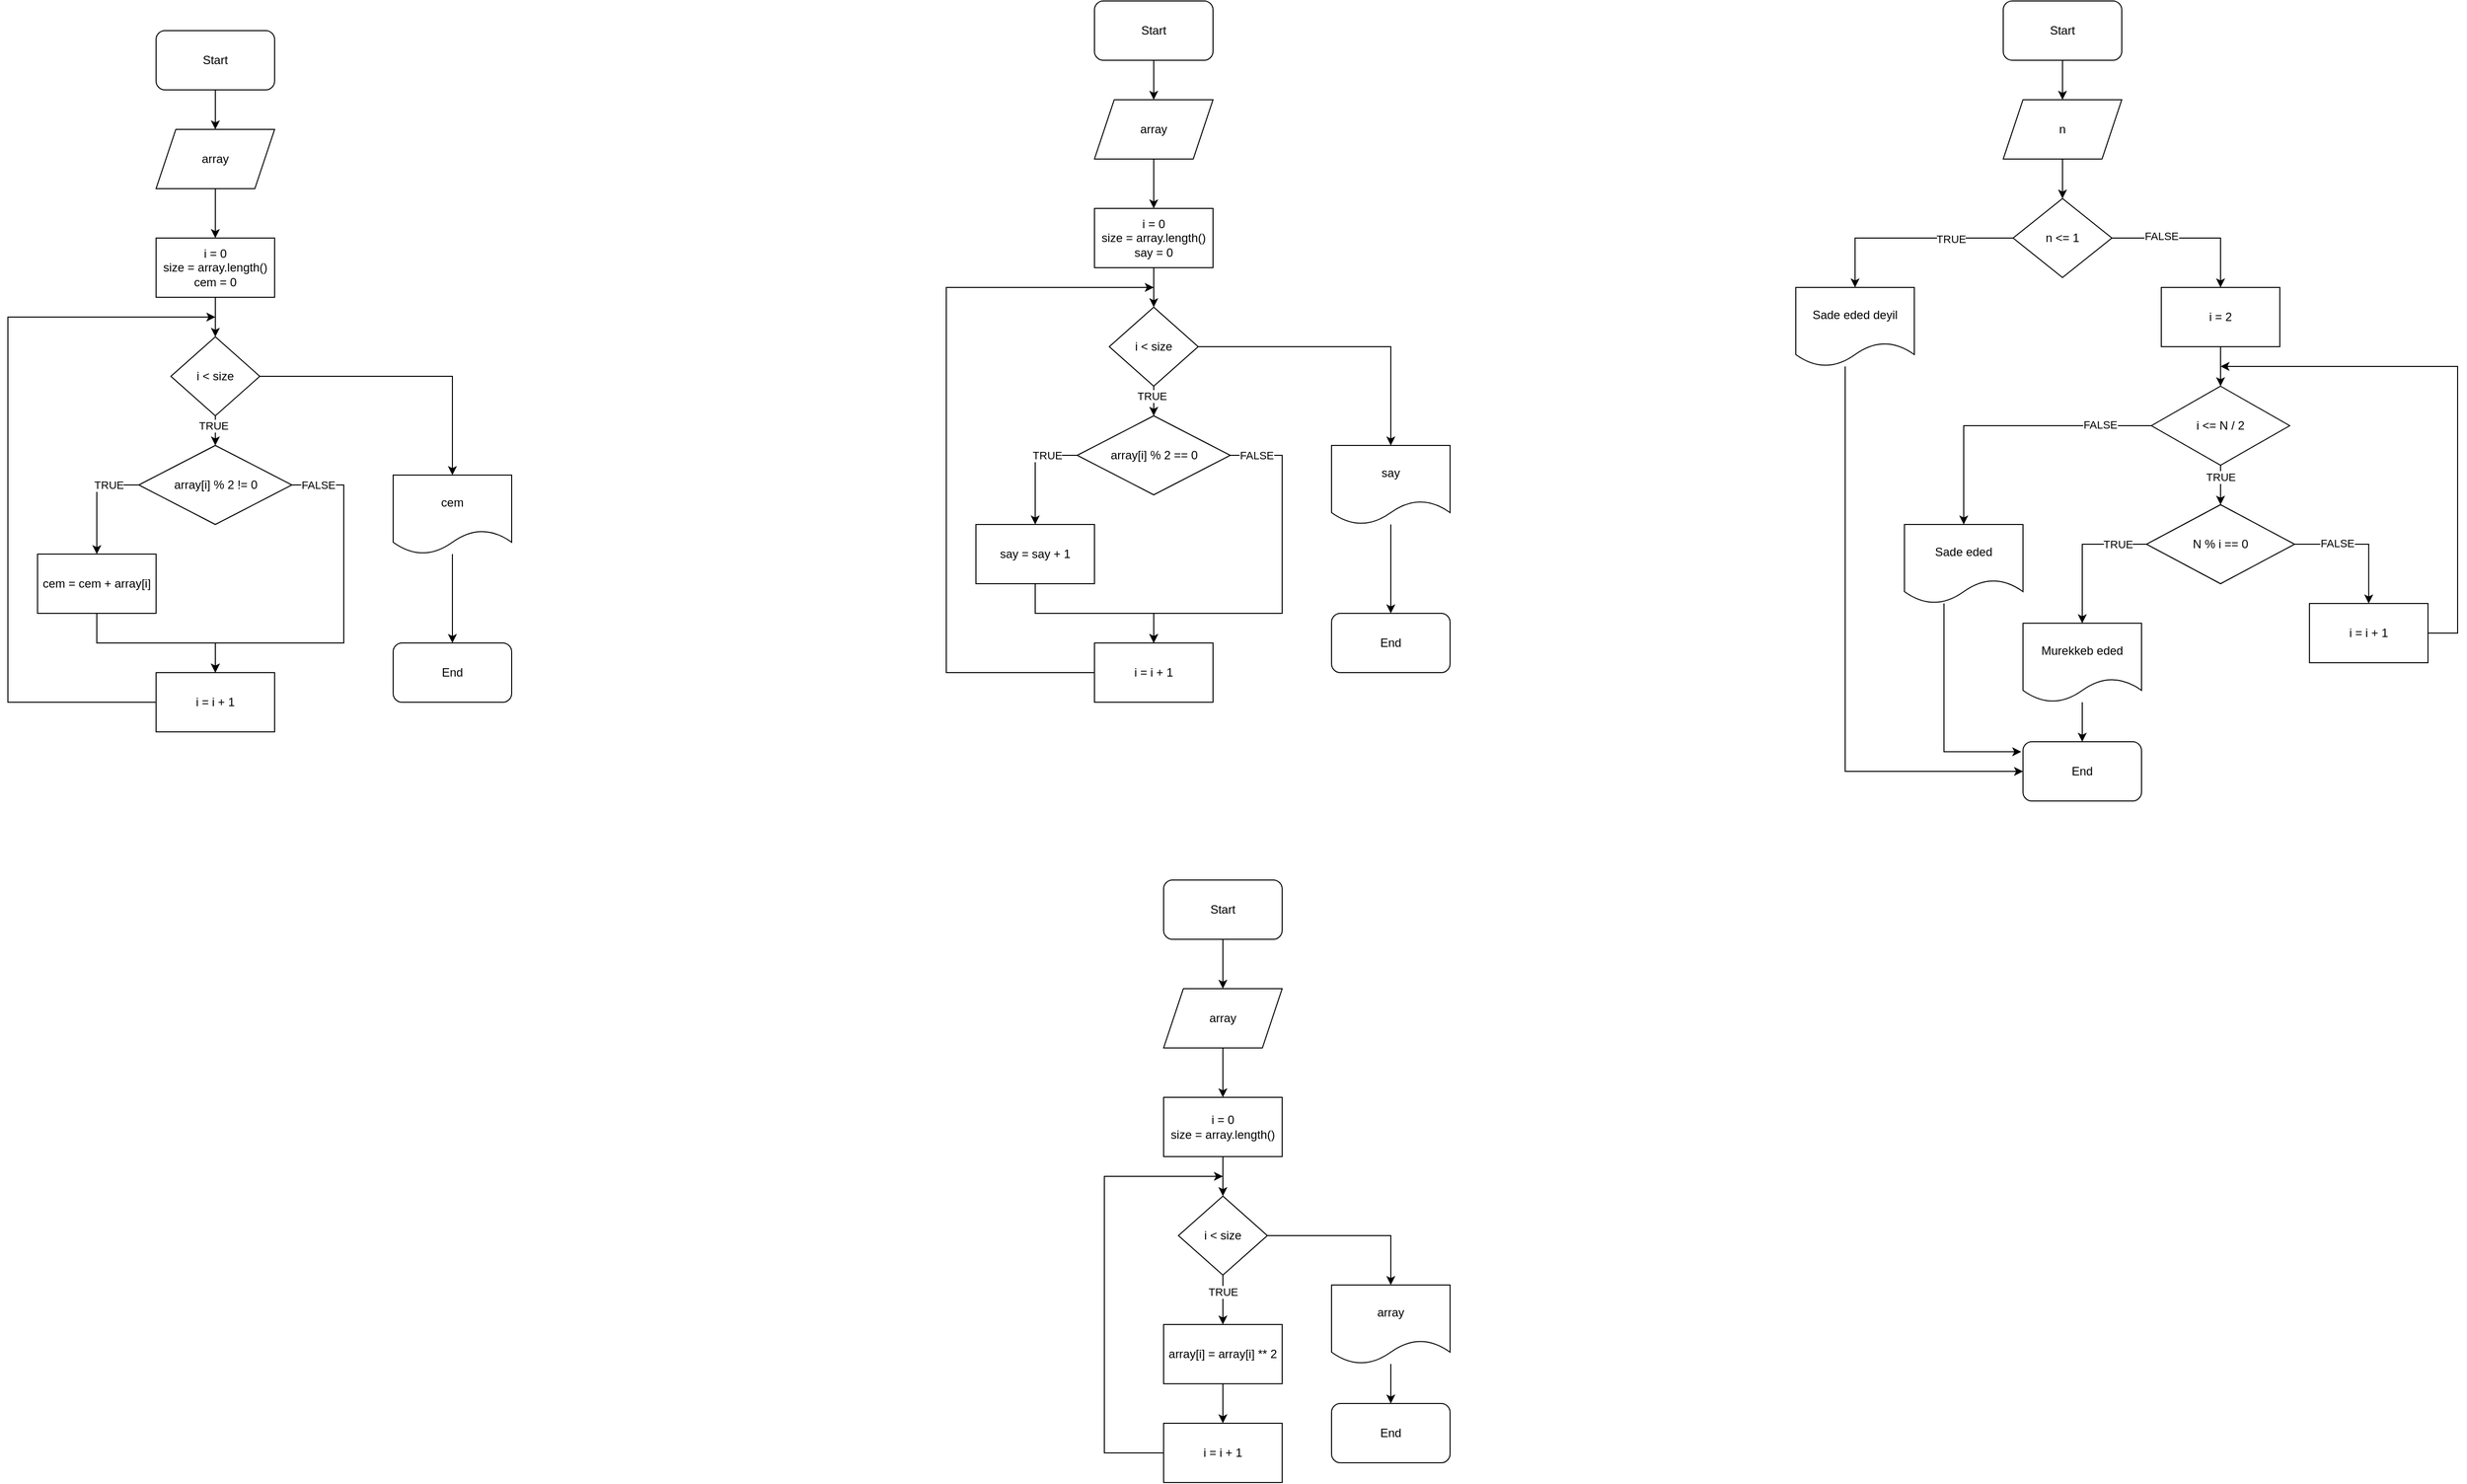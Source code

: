 <mxfile version="28.2.5">
  <diagram name="Page-1" id="41tfmTT2E9utkGwDc8mV">
    <mxGraphModel dx="1678" dy="874" grid="1" gridSize="10" guides="1" tooltips="1" connect="1" arrows="1" fold="1" page="1" pageScale="1" pageWidth="3300" pageHeight="4681" math="0" shadow="0">
      <root>
        <mxCell id="0" />
        <mxCell id="1" parent="0" />
        <mxCell id="Vlk8YkCDMo3DPatIVNs5-3" value="" style="edgeStyle=orthogonalEdgeStyle;rounded=0;orthogonalLoop=1;jettySize=auto;html=1;" edge="1" parent="1" source="Vlk8YkCDMo3DPatIVNs5-1" target="Vlk8YkCDMo3DPatIVNs5-2">
          <mxGeometry relative="1" as="geometry" />
        </mxCell>
        <mxCell id="Vlk8YkCDMo3DPatIVNs5-1" value="Start" style="rounded=1;whiteSpace=wrap;html=1;" vertex="1" parent="1">
          <mxGeometry x="250" y="60" width="120" height="60" as="geometry" />
        </mxCell>
        <mxCell id="Vlk8YkCDMo3DPatIVNs5-5" value="" style="edgeStyle=orthogonalEdgeStyle;rounded=0;orthogonalLoop=1;jettySize=auto;html=1;" edge="1" parent="1" source="Vlk8YkCDMo3DPatIVNs5-2" target="Vlk8YkCDMo3DPatIVNs5-4">
          <mxGeometry relative="1" as="geometry" />
        </mxCell>
        <mxCell id="Vlk8YkCDMo3DPatIVNs5-2" value="array" style="shape=parallelogram;perimeter=parallelogramPerimeter;whiteSpace=wrap;html=1;fixedSize=1;" vertex="1" parent="1">
          <mxGeometry x="250" y="160" width="120" height="60" as="geometry" />
        </mxCell>
        <mxCell id="Vlk8YkCDMo3DPatIVNs5-7" value="" style="edgeStyle=orthogonalEdgeStyle;rounded=0;orthogonalLoop=1;jettySize=auto;html=1;" edge="1" parent="1" source="Vlk8YkCDMo3DPatIVNs5-4" target="Vlk8YkCDMo3DPatIVNs5-6">
          <mxGeometry relative="1" as="geometry" />
        </mxCell>
        <mxCell id="Vlk8YkCDMo3DPatIVNs5-4" value="i = 0&lt;div&gt;size = array.length()&lt;/div&gt;&lt;div&gt;cem = 0&lt;/div&gt;" style="whiteSpace=wrap;html=1;" vertex="1" parent="1">
          <mxGeometry x="250" y="270" width="120" height="60" as="geometry" />
        </mxCell>
        <mxCell id="Vlk8YkCDMo3DPatIVNs5-14" value="" style="edgeStyle=orthogonalEdgeStyle;rounded=0;orthogonalLoop=1;jettySize=auto;html=1;" edge="1" parent="1" source="Vlk8YkCDMo3DPatIVNs5-6" target="Vlk8YkCDMo3DPatIVNs5-13">
          <mxGeometry relative="1" as="geometry" />
        </mxCell>
        <mxCell id="Vlk8YkCDMo3DPatIVNs5-23" value="TRUE" style="edgeLabel;html=1;align=center;verticalAlign=middle;resizable=0;points=[];" vertex="1" connectable="0" parent="Vlk8YkCDMo3DPatIVNs5-14">
          <mxGeometry x="-0.616" y="-2" relative="1" as="geometry">
            <mxPoint as="offset" />
          </mxGeometry>
        </mxCell>
        <mxCell id="Vlk8YkCDMo3DPatIVNs5-25" value="" style="edgeStyle=orthogonalEdgeStyle;rounded=0;orthogonalLoop=1;jettySize=auto;html=1;" edge="1" parent="1" source="Vlk8YkCDMo3DPatIVNs5-6" target="Vlk8YkCDMo3DPatIVNs5-24">
          <mxGeometry relative="1" as="geometry" />
        </mxCell>
        <mxCell id="Vlk8YkCDMo3DPatIVNs5-6" value="i &amp;lt; size" style="rhombus;whiteSpace=wrap;html=1;" vertex="1" parent="1">
          <mxGeometry x="265" y="370" width="90" height="80" as="geometry" />
        </mxCell>
        <mxCell id="Vlk8YkCDMo3DPatIVNs5-15" style="edgeStyle=orthogonalEdgeStyle;rounded=0;orthogonalLoop=1;jettySize=auto;html=1;entryX=0.5;entryY=0;entryDx=0;entryDy=0;" edge="1" parent="1" source="Vlk8YkCDMo3DPatIVNs5-13" target="Vlk8YkCDMo3DPatIVNs5-16">
          <mxGeometry relative="1" as="geometry">
            <mxPoint x="190" y="580" as="targetPoint" />
            <Array as="points">
              <mxPoint x="190" y="520" />
            </Array>
          </mxGeometry>
        </mxCell>
        <mxCell id="Vlk8YkCDMo3DPatIVNs5-19" value="TRUE" style="edgeLabel;html=1;align=center;verticalAlign=middle;resizable=0;points=[];" vertex="1" connectable="0" parent="Vlk8YkCDMo3DPatIVNs5-15">
          <mxGeometry x="-0.449" relative="1" as="geometry">
            <mxPoint as="offset" />
          </mxGeometry>
        </mxCell>
        <mxCell id="Vlk8YkCDMo3DPatIVNs5-20" style="edgeStyle=orthogonalEdgeStyle;rounded=0;orthogonalLoop=1;jettySize=auto;html=1;entryX=0.5;entryY=0;entryDx=0;entryDy=0;" edge="1" parent="1" source="Vlk8YkCDMo3DPatIVNs5-13" target="Vlk8YkCDMo3DPatIVNs5-17">
          <mxGeometry relative="1" as="geometry">
            <mxPoint x="310" y="680" as="targetPoint" />
            <Array as="points">
              <mxPoint x="440" y="520" />
              <mxPoint x="440" y="680" />
              <mxPoint x="310" y="680" />
            </Array>
          </mxGeometry>
        </mxCell>
        <mxCell id="Vlk8YkCDMo3DPatIVNs5-22" value="FALSE" style="edgeLabel;html=1;align=center;verticalAlign=middle;resizable=0;points=[];" vertex="1" connectable="0" parent="Vlk8YkCDMo3DPatIVNs5-20">
          <mxGeometry x="-0.86" relative="1" as="geometry">
            <mxPoint as="offset" />
          </mxGeometry>
        </mxCell>
        <mxCell id="Vlk8YkCDMo3DPatIVNs5-13" value="array[i] % 2 != 0" style="rhombus;whiteSpace=wrap;html=1;" vertex="1" parent="1">
          <mxGeometry x="232.5" y="480" width="155" height="80" as="geometry" />
        </mxCell>
        <mxCell id="Vlk8YkCDMo3DPatIVNs5-18" value="" style="edgeStyle=orthogonalEdgeStyle;rounded=0;orthogonalLoop=1;jettySize=auto;html=1;" edge="1" parent="1" source="Vlk8YkCDMo3DPatIVNs5-16" target="Vlk8YkCDMo3DPatIVNs5-17">
          <mxGeometry relative="1" as="geometry" />
        </mxCell>
        <mxCell id="Vlk8YkCDMo3DPatIVNs5-16" value="cem = cem + array[i]" style="rounded=0;whiteSpace=wrap;html=1;" vertex="1" parent="1">
          <mxGeometry x="130" y="590" width="120" height="60" as="geometry" />
        </mxCell>
        <mxCell id="Vlk8YkCDMo3DPatIVNs5-21" style="edgeStyle=orthogonalEdgeStyle;rounded=0;orthogonalLoop=1;jettySize=auto;html=1;" edge="1" parent="1" source="Vlk8YkCDMo3DPatIVNs5-17">
          <mxGeometry relative="1" as="geometry">
            <mxPoint x="310" y="350" as="targetPoint" />
            <Array as="points">
              <mxPoint x="100" y="740" />
              <mxPoint x="100" y="350" />
            </Array>
          </mxGeometry>
        </mxCell>
        <mxCell id="Vlk8YkCDMo3DPatIVNs5-17" value="i = i + 1" style="whiteSpace=wrap;html=1;rounded=0;" vertex="1" parent="1">
          <mxGeometry x="250" y="710" width="120" height="60" as="geometry" />
        </mxCell>
        <mxCell id="Vlk8YkCDMo3DPatIVNs5-27" value="" style="edgeStyle=orthogonalEdgeStyle;rounded=0;orthogonalLoop=1;jettySize=auto;html=1;" edge="1" parent="1" source="Vlk8YkCDMo3DPatIVNs5-24" target="Vlk8YkCDMo3DPatIVNs5-26">
          <mxGeometry relative="1" as="geometry" />
        </mxCell>
        <mxCell id="Vlk8YkCDMo3DPatIVNs5-24" value="cem" style="shape=document;whiteSpace=wrap;html=1;boundedLbl=1;" vertex="1" parent="1">
          <mxGeometry x="490" y="510" width="120" height="80" as="geometry" />
        </mxCell>
        <mxCell id="Vlk8YkCDMo3DPatIVNs5-26" value="End" style="rounded=1;whiteSpace=wrap;html=1;" vertex="1" parent="1">
          <mxGeometry x="490" y="680" width="120" height="60" as="geometry" />
        </mxCell>
        <mxCell id="Vlk8YkCDMo3DPatIVNs5-30" value="" style="edgeStyle=orthogonalEdgeStyle;rounded=0;orthogonalLoop=1;jettySize=auto;html=1;" edge="1" parent="1" source="Vlk8YkCDMo3DPatIVNs5-31" target="Vlk8YkCDMo3DPatIVNs5-33">
          <mxGeometry relative="1" as="geometry" />
        </mxCell>
        <mxCell id="Vlk8YkCDMo3DPatIVNs5-31" value="Start" style="rounded=1;whiteSpace=wrap;html=1;" vertex="1" parent="1">
          <mxGeometry x="1200" y="30" width="120" height="60" as="geometry" />
        </mxCell>
        <mxCell id="Vlk8YkCDMo3DPatIVNs5-32" value="" style="edgeStyle=orthogonalEdgeStyle;rounded=0;orthogonalLoop=1;jettySize=auto;html=1;" edge="1" parent="1" source="Vlk8YkCDMo3DPatIVNs5-33" target="Vlk8YkCDMo3DPatIVNs5-35">
          <mxGeometry relative="1" as="geometry" />
        </mxCell>
        <mxCell id="Vlk8YkCDMo3DPatIVNs5-33" value="array" style="shape=parallelogram;perimeter=parallelogramPerimeter;whiteSpace=wrap;html=1;fixedSize=1;" vertex="1" parent="1">
          <mxGeometry x="1200" y="130" width="120" height="60" as="geometry" />
        </mxCell>
        <mxCell id="Vlk8YkCDMo3DPatIVNs5-34" value="" style="edgeStyle=orthogonalEdgeStyle;rounded=0;orthogonalLoop=1;jettySize=auto;html=1;" edge="1" parent="1" source="Vlk8YkCDMo3DPatIVNs5-35" target="Vlk8YkCDMo3DPatIVNs5-39">
          <mxGeometry relative="1" as="geometry" />
        </mxCell>
        <mxCell id="Vlk8YkCDMo3DPatIVNs5-35" value="i = 0&lt;div&gt;size = array.length()&lt;/div&gt;&lt;div&gt;say = 0&lt;/div&gt;" style="whiteSpace=wrap;html=1;" vertex="1" parent="1">
          <mxGeometry x="1200" y="240" width="120" height="60" as="geometry" />
        </mxCell>
        <mxCell id="Vlk8YkCDMo3DPatIVNs5-36" value="" style="edgeStyle=orthogonalEdgeStyle;rounded=0;orthogonalLoop=1;jettySize=auto;html=1;" edge="1" parent="1" source="Vlk8YkCDMo3DPatIVNs5-39" target="Vlk8YkCDMo3DPatIVNs5-44">
          <mxGeometry relative="1" as="geometry" />
        </mxCell>
        <mxCell id="Vlk8YkCDMo3DPatIVNs5-37" value="TRUE" style="edgeLabel;html=1;align=center;verticalAlign=middle;resizable=0;points=[];" vertex="1" connectable="0" parent="Vlk8YkCDMo3DPatIVNs5-36">
          <mxGeometry x="-0.616" y="-2" relative="1" as="geometry">
            <mxPoint as="offset" />
          </mxGeometry>
        </mxCell>
        <mxCell id="Vlk8YkCDMo3DPatIVNs5-38" value="" style="edgeStyle=orthogonalEdgeStyle;rounded=0;orthogonalLoop=1;jettySize=auto;html=1;" edge="1" parent="1" source="Vlk8YkCDMo3DPatIVNs5-39" target="Vlk8YkCDMo3DPatIVNs5-50">
          <mxGeometry relative="1" as="geometry" />
        </mxCell>
        <mxCell id="Vlk8YkCDMo3DPatIVNs5-39" value="i &amp;lt; size" style="rhombus;whiteSpace=wrap;html=1;" vertex="1" parent="1">
          <mxGeometry x="1215" y="340" width="90" height="80" as="geometry" />
        </mxCell>
        <mxCell id="Vlk8YkCDMo3DPatIVNs5-40" style="edgeStyle=orthogonalEdgeStyle;rounded=0;orthogonalLoop=1;jettySize=auto;html=1;entryX=0.5;entryY=0;entryDx=0;entryDy=0;" edge="1" parent="1" source="Vlk8YkCDMo3DPatIVNs5-44" target="Vlk8YkCDMo3DPatIVNs5-46">
          <mxGeometry relative="1" as="geometry">
            <mxPoint x="1140" y="550" as="targetPoint" />
            <Array as="points">
              <mxPoint x="1140" y="490" />
            </Array>
          </mxGeometry>
        </mxCell>
        <mxCell id="Vlk8YkCDMo3DPatIVNs5-41" value="TRUE" style="edgeLabel;html=1;align=center;verticalAlign=middle;resizable=0;points=[];" vertex="1" connectable="0" parent="Vlk8YkCDMo3DPatIVNs5-40">
          <mxGeometry x="-0.449" relative="1" as="geometry">
            <mxPoint as="offset" />
          </mxGeometry>
        </mxCell>
        <mxCell id="Vlk8YkCDMo3DPatIVNs5-42" style="edgeStyle=orthogonalEdgeStyle;rounded=0;orthogonalLoop=1;jettySize=auto;html=1;entryX=0.5;entryY=0;entryDx=0;entryDy=0;" edge="1" parent="1" source="Vlk8YkCDMo3DPatIVNs5-44" target="Vlk8YkCDMo3DPatIVNs5-48">
          <mxGeometry relative="1" as="geometry">
            <mxPoint x="1260" y="650" as="targetPoint" />
            <Array as="points">
              <mxPoint x="1390" y="490" />
              <mxPoint x="1390" y="650" />
              <mxPoint x="1260" y="650" />
            </Array>
          </mxGeometry>
        </mxCell>
        <mxCell id="Vlk8YkCDMo3DPatIVNs5-43" value="FALSE" style="edgeLabel;html=1;align=center;verticalAlign=middle;resizable=0;points=[];" vertex="1" connectable="0" parent="Vlk8YkCDMo3DPatIVNs5-42">
          <mxGeometry x="-0.86" relative="1" as="geometry">
            <mxPoint as="offset" />
          </mxGeometry>
        </mxCell>
        <mxCell id="Vlk8YkCDMo3DPatIVNs5-44" value="array[i] % 2 == 0" style="rhombus;whiteSpace=wrap;html=1;" vertex="1" parent="1">
          <mxGeometry x="1182.5" y="450" width="155" height="80" as="geometry" />
        </mxCell>
        <mxCell id="Vlk8YkCDMo3DPatIVNs5-45" value="" style="edgeStyle=orthogonalEdgeStyle;rounded=0;orthogonalLoop=1;jettySize=auto;html=1;" edge="1" parent="1" source="Vlk8YkCDMo3DPatIVNs5-46" target="Vlk8YkCDMo3DPatIVNs5-48">
          <mxGeometry relative="1" as="geometry" />
        </mxCell>
        <mxCell id="Vlk8YkCDMo3DPatIVNs5-46" value="say = say + 1" style="rounded=0;whiteSpace=wrap;html=1;" vertex="1" parent="1">
          <mxGeometry x="1080" y="560" width="120" height="60" as="geometry" />
        </mxCell>
        <mxCell id="Vlk8YkCDMo3DPatIVNs5-47" style="edgeStyle=orthogonalEdgeStyle;rounded=0;orthogonalLoop=1;jettySize=auto;html=1;" edge="1" parent="1" source="Vlk8YkCDMo3DPatIVNs5-48">
          <mxGeometry relative="1" as="geometry">
            <mxPoint x="1260" y="320" as="targetPoint" />
            <Array as="points">
              <mxPoint x="1050" y="710" />
              <mxPoint x="1050" y="320" />
            </Array>
          </mxGeometry>
        </mxCell>
        <mxCell id="Vlk8YkCDMo3DPatIVNs5-48" value="i = i + 1" style="whiteSpace=wrap;html=1;rounded=0;" vertex="1" parent="1">
          <mxGeometry x="1200" y="680" width="120" height="60" as="geometry" />
        </mxCell>
        <mxCell id="Vlk8YkCDMo3DPatIVNs5-49" value="" style="edgeStyle=orthogonalEdgeStyle;rounded=0;orthogonalLoop=1;jettySize=auto;html=1;" edge="1" parent="1" source="Vlk8YkCDMo3DPatIVNs5-50" target="Vlk8YkCDMo3DPatIVNs5-51">
          <mxGeometry relative="1" as="geometry" />
        </mxCell>
        <mxCell id="Vlk8YkCDMo3DPatIVNs5-50" value="say" style="shape=document;whiteSpace=wrap;html=1;boundedLbl=1;" vertex="1" parent="1">
          <mxGeometry x="1440" y="480" width="120" height="80" as="geometry" />
        </mxCell>
        <mxCell id="Vlk8YkCDMo3DPatIVNs5-51" value="End" style="rounded=1;whiteSpace=wrap;html=1;" vertex="1" parent="1">
          <mxGeometry x="1440" y="650" width="120" height="60" as="geometry" />
        </mxCell>
        <mxCell id="Vlk8YkCDMo3DPatIVNs5-58" value="" style="edgeStyle=orthogonalEdgeStyle;rounded=0;orthogonalLoop=1;jettySize=auto;html=1;" edge="1" parent="1" source="Vlk8YkCDMo3DPatIVNs5-52" target="Vlk8YkCDMo3DPatIVNs5-57">
          <mxGeometry relative="1" as="geometry" />
        </mxCell>
        <mxCell id="Vlk8YkCDMo3DPatIVNs5-52" value="Start" style="rounded=1;whiteSpace=wrap;html=1;" vertex="1" parent="1">
          <mxGeometry x="2120" y="30" width="120" height="60" as="geometry" />
        </mxCell>
        <mxCell id="Vlk8YkCDMo3DPatIVNs5-60" value="" style="edgeStyle=orthogonalEdgeStyle;rounded=0;orthogonalLoop=1;jettySize=auto;html=1;" edge="1" parent="1" source="Vlk8YkCDMo3DPatIVNs5-57" target="Vlk8YkCDMo3DPatIVNs5-59">
          <mxGeometry relative="1" as="geometry" />
        </mxCell>
        <mxCell id="Vlk8YkCDMo3DPatIVNs5-57" value="n" style="shape=parallelogram;perimeter=parallelogramPerimeter;whiteSpace=wrap;html=1;fixedSize=1;" vertex="1" parent="1">
          <mxGeometry x="2120" y="130" width="120" height="60" as="geometry" />
        </mxCell>
        <mxCell id="Vlk8YkCDMo3DPatIVNs5-62" value="" style="edgeStyle=orthogonalEdgeStyle;rounded=0;orthogonalLoop=1;jettySize=auto;html=1;" edge="1" parent="1" source="Vlk8YkCDMo3DPatIVNs5-59" target="Vlk8YkCDMo3DPatIVNs5-61">
          <mxGeometry relative="1" as="geometry" />
        </mxCell>
        <mxCell id="Vlk8YkCDMo3DPatIVNs5-65" value="TRUE" style="edgeLabel;html=1;align=center;verticalAlign=middle;resizable=0;points=[];" vertex="1" connectable="0" parent="Vlk8YkCDMo3DPatIVNs5-62">
          <mxGeometry x="-0.402" y="1" relative="1" as="geometry">
            <mxPoint as="offset" />
          </mxGeometry>
        </mxCell>
        <mxCell id="Vlk8YkCDMo3DPatIVNs5-67" value="" style="edgeStyle=orthogonalEdgeStyle;rounded=0;orthogonalLoop=1;jettySize=auto;html=1;" edge="1" parent="1" source="Vlk8YkCDMo3DPatIVNs5-59" target="Vlk8YkCDMo3DPatIVNs5-66">
          <mxGeometry relative="1" as="geometry" />
        </mxCell>
        <mxCell id="Vlk8YkCDMo3DPatIVNs5-88" value="FALSE" style="edgeLabel;html=1;align=center;verticalAlign=middle;resizable=0;points=[];" vertex="1" connectable="0" parent="Vlk8YkCDMo3DPatIVNs5-67">
          <mxGeometry x="-0.384" y="2" relative="1" as="geometry">
            <mxPoint as="offset" />
          </mxGeometry>
        </mxCell>
        <mxCell id="Vlk8YkCDMo3DPatIVNs5-59" value="n &amp;lt;= 1" style="rhombus;whiteSpace=wrap;html=1;" vertex="1" parent="1">
          <mxGeometry x="2130" y="230" width="100" height="80" as="geometry" />
        </mxCell>
        <mxCell id="Vlk8YkCDMo3DPatIVNs5-84" style="edgeStyle=orthogonalEdgeStyle;rounded=0;orthogonalLoop=1;jettySize=auto;html=1;entryX=0;entryY=0.5;entryDx=0;entryDy=0;" edge="1" parent="1" source="Vlk8YkCDMo3DPatIVNs5-61" target="Vlk8YkCDMo3DPatIVNs5-75">
          <mxGeometry relative="1" as="geometry">
            <mxPoint x="1970" y="810" as="targetPoint" />
            <Array as="points">
              <mxPoint x="1960" y="810" />
            </Array>
          </mxGeometry>
        </mxCell>
        <mxCell id="Vlk8YkCDMo3DPatIVNs5-61" value="Sade eded deyil" style="shape=document;whiteSpace=wrap;html=1;boundedLbl=1;" vertex="1" parent="1">
          <mxGeometry x="1910" y="320" width="120" height="80" as="geometry" />
        </mxCell>
        <mxCell id="Vlk8YkCDMo3DPatIVNs5-69" value="" style="edgeStyle=orthogonalEdgeStyle;rounded=0;orthogonalLoop=1;jettySize=auto;html=1;" edge="1" parent="1" source="Vlk8YkCDMo3DPatIVNs5-66" target="Vlk8YkCDMo3DPatIVNs5-68">
          <mxGeometry relative="1" as="geometry" />
        </mxCell>
        <mxCell id="Vlk8YkCDMo3DPatIVNs5-66" value="i = 2" style="whiteSpace=wrap;html=1;" vertex="1" parent="1">
          <mxGeometry x="2280" y="320" width="120" height="60" as="geometry" />
        </mxCell>
        <mxCell id="Vlk8YkCDMo3DPatIVNs5-71" value="" style="edgeStyle=orthogonalEdgeStyle;rounded=0;orthogonalLoop=1;jettySize=auto;html=1;" edge="1" parent="1" source="Vlk8YkCDMo3DPatIVNs5-68" target="Vlk8YkCDMo3DPatIVNs5-70">
          <mxGeometry relative="1" as="geometry" />
        </mxCell>
        <mxCell id="Vlk8YkCDMo3DPatIVNs5-72" value="TRUE" style="edgeLabel;html=1;align=center;verticalAlign=middle;resizable=0;points=[];" vertex="1" connectable="0" parent="Vlk8YkCDMo3DPatIVNs5-71">
          <mxGeometry x="-0.436" relative="1" as="geometry">
            <mxPoint as="offset" />
          </mxGeometry>
        </mxCell>
        <mxCell id="Vlk8YkCDMo3DPatIVNs5-83" value="" style="edgeStyle=orthogonalEdgeStyle;rounded=0;orthogonalLoop=1;jettySize=auto;html=1;" edge="1" parent="1" source="Vlk8YkCDMo3DPatIVNs5-68" target="Vlk8YkCDMo3DPatIVNs5-82">
          <mxGeometry relative="1" as="geometry" />
        </mxCell>
        <mxCell id="Vlk8YkCDMo3DPatIVNs5-87" value="FALSE" style="edgeLabel;html=1;align=center;verticalAlign=middle;resizable=0;points=[];" vertex="1" connectable="0" parent="Vlk8YkCDMo3DPatIVNs5-83">
          <mxGeometry x="-0.642" y="-1" relative="1" as="geometry">
            <mxPoint as="offset" />
          </mxGeometry>
        </mxCell>
        <mxCell id="Vlk8YkCDMo3DPatIVNs5-68" value="i &amp;lt;= N / 2" style="rhombus;whiteSpace=wrap;html=1;" vertex="1" parent="1">
          <mxGeometry x="2270" y="420" width="140" height="80" as="geometry" />
        </mxCell>
        <mxCell id="Vlk8YkCDMo3DPatIVNs5-74" value="" style="edgeStyle=orthogonalEdgeStyle;rounded=0;orthogonalLoop=1;jettySize=auto;html=1;" edge="1" parent="1" source="Vlk8YkCDMo3DPatIVNs5-70" target="Vlk8YkCDMo3DPatIVNs5-73">
          <mxGeometry relative="1" as="geometry" />
        </mxCell>
        <mxCell id="Vlk8YkCDMo3DPatIVNs5-77" value="TRUE" style="edgeLabel;html=1;align=center;verticalAlign=middle;resizable=0;points=[];" vertex="1" connectable="0" parent="Vlk8YkCDMo3DPatIVNs5-74">
          <mxGeometry x="-0.597" relative="1" as="geometry">
            <mxPoint as="offset" />
          </mxGeometry>
        </mxCell>
        <mxCell id="Vlk8YkCDMo3DPatIVNs5-79" value="" style="edgeStyle=orthogonalEdgeStyle;rounded=0;orthogonalLoop=1;jettySize=auto;html=1;" edge="1" parent="1" source="Vlk8YkCDMo3DPatIVNs5-70" target="Vlk8YkCDMo3DPatIVNs5-78">
          <mxGeometry relative="1" as="geometry" />
        </mxCell>
        <mxCell id="Vlk8YkCDMo3DPatIVNs5-80" value="FALSE" style="edgeLabel;html=1;align=center;verticalAlign=middle;resizable=0;points=[];" vertex="1" connectable="0" parent="Vlk8YkCDMo3DPatIVNs5-79">
          <mxGeometry x="-0.36" y="1" relative="1" as="geometry">
            <mxPoint as="offset" />
          </mxGeometry>
        </mxCell>
        <mxCell id="Vlk8YkCDMo3DPatIVNs5-70" value="N % i == 0" style="rhombus;whiteSpace=wrap;html=1;" vertex="1" parent="1">
          <mxGeometry x="2265" y="540" width="150" height="80" as="geometry" />
        </mxCell>
        <mxCell id="Vlk8YkCDMo3DPatIVNs5-86" value="" style="edgeStyle=orthogonalEdgeStyle;rounded=0;orthogonalLoop=1;jettySize=auto;html=1;" edge="1" parent="1" source="Vlk8YkCDMo3DPatIVNs5-73" target="Vlk8YkCDMo3DPatIVNs5-75">
          <mxGeometry relative="1" as="geometry" />
        </mxCell>
        <mxCell id="Vlk8YkCDMo3DPatIVNs5-73" value="Murekkeb eded" style="shape=document;whiteSpace=wrap;html=1;boundedLbl=1;" vertex="1" parent="1">
          <mxGeometry x="2140" y="660" width="120" height="80" as="geometry" />
        </mxCell>
        <mxCell id="Vlk8YkCDMo3DPatIVNs5-75" value="End" style="rounded=1;whiteSpace=wrap;html=1;" vertex="1" parent="1">
          <mxGeometry x="2140" y="780" width="120" height="60" as="geometry" />
        </mxCell>
        <mxCell id="Vlk8YkCDMo3DPatIVNs5-81" style="edgeStyle=orthogonalEdgeStyle;rounded=0;orthogonalLoop=1;jettySize=auto;html=1;" edge="1" parent="1" source="Vlk8YkCDMo3DPatIVNs5-78">
          <mxGeometry relative="1" as="geometry">
            <mxPoint x="2340" y="400" as="targetPoint" />
            <Array as="points">
              <mxPoint x="2580" y="670" />
              <mxPoint x="2580" y="400" />
            </Array>
          </mxGeometry>
        </mxCell>
        <mxCell id="Vlk8YkCDMo3DPatIVNs5-78" value="i = i + 1" style="whiteSpace=wrap;html=1;" vertex="1" parent="1">
          <mxGeometry x="2430" y="640" width="120" height="60" as="geometry" />
        </mxCell>
        <mxCell id="Vlk8YkCDMo3DPatIVNs5-85" style="edgeStyle=orthogonalEdgeStyle;rounded=0;orthogonalLoop=1;jettySize=auto;html=1;entryX=-0.015;entryY=0.169;entryDx=0;entryDy=0;entryPerimeter=0;" edge="1" parent="1" source="Vlk8YkCDMo3DPatIVNs5-82" target="Vlk8YkCDMo3DPatIVNs5-75">
          <mxGeometry relative="1" as="geometry">
            <mxPoint x="2080" y="790" as="targetPoint" />
            <Array as="points">
              <mxPoint x="2060" y="790" />
            </Array>
          </mxGeometry>
        </mxCell>
        <mxCell id="Vlk8YkCDMo3DPatIVNs5-82" value="Sade eded" style="shape=document;whiteSpace=wrap;html=1;boundedLbl=1;" vertex="1" parent="1">
          <mxGeometry x="2020" y="560" width="120" height="80" as="geometry" />
        </mxCell>
        <mxCell id="Vlk8YkCDMo3DPatIVNs5-91" value="" style="edgeStyle=orthogonalEdgeStyle;rounded=0;orthogonalLoop=1;jettySize=auto;html=1;" edge="1" parent="1" source="Vlk8YkCDMo3DPatIVNs5-89" target="Vlk8YkCDMo3DPatIVNs5-90">
          <mxGeometry relative="1" as="geometry" />
        </mxCell>
        <mxCell id="Vlk8YkCDMo3DPatIVNs5-89" value="Start" style="rounded=1;whiteSpace=wrap;html=1;" vertex="1" parent="1">
          <mxGeometry x="1270" y="920" width="120" height="60" as="geometry" />
        </mxCell>
        <mxCell id="Vlk8YkCDMo3DPatIVNs5-93" value="" style="edgeStyle=orthogonalEdgeStyle;rounded=0;orthogonalLoop=1;jettySize=auto;html=1;" edge="1" parent="1" source="Vlk8YkCDMo3DPatIVNs5-90" target="Vlk8YkCDMo3DPatIVNs5-92">
          <mxGeometry relative="1" as="geometry" />
        </mxCell>
        <mxCell id="Vlk8YkCDMo3DPatIVNs5-90" value="array" style="shape=parallelogram;perimeter=parallelogramPerimeter;whiteSpace=wrap;html=1;fixedSize=1;" vertex="1" parent="1">
          <mxGeometry x="1270" y="1030" width="120" height="60" as="geometry" />
        </mxCell>
        <mxCell id="Vlk8YkCDMo3DPatIVNs5-95" value="" style="edgeStyle=orthogonalEdgeStyle;rounded=0;orthogonalLoop=1;jettySize=auto;html=1;" edge="1" parent="1" source="Vlk8YkCDMo3DPatIVNs5-92" target="Vlk8YkCDMo3DPatIVNs5-94">
          <mxGeometry relative="1" as="geometry" />
        </mxCell>
        <mxCell id="Vlk8YkCDMo3DPatIVNs5-92" value="i = 0&lt;div&gt;size = array.length()&lt;/div&gt;" style="whiteSpace=wrap;html=1;" vertex="1" parent="1">
          <mxGeometry x="1270" y="1140" width="120" height="60" as="geometry" />
        </mxCell>
        <mxCell id="Vlk8YkCDMo3DPatIVNs5-97" value="" style="edgeStyle=orthogonalEdgeStyle;rounded=0;orthogonalLoop=1;jettySize=auto;html=1;" edge="1" parent="1" source="Vlk8YkCDMo3DPatIVNs5-94" target="Vlk8YkCDMo3DPatIVNs5-96">
          <mxGeometry relative="1" as="geometry" />
        </mxCell>
        <mxCell id="Vlk8YkCDMo3DPatIVNs5-98" value="TRUE" style="edgeLabel;html=1;align=center;verticalAlign=middle;resizable=0;points=[];" vertex="1" connectable="0" parent="Vlk8YkCDMo3DPatIVNs5-97">
          <mxGeometry x="-0.32" relative="1" as="geometry">
            <mxPoint as="offset" />
          </mxGeometry>
        </mxCell>
        <mxCell id="Vlk8YkCDMo3DPatIVNs5-103" value="" style="edgeStyle=orthogonalEdgeStyle;rounded=0;orthogonalLoop=1;jettySize=auto;html=1;" edge="1" parent="1" source="Vlk8YkCDMo3DPatIVNs5-94" target="Vlk8YkCDMo3DPatIVNs5-102">
          <mxGeometry relative="1" as="geometry" />
        </mxCell>
        <mxCell id="Vlk8YkCDMo3DPatIVNs5-94" value="i &amp;lt; size" style="rhombus;whiteSpace=wrap;html=1;" vertex="1" parent="1">
          <mxGeometry x="1285" y="1240" width="90" height="80" as="geometry" />
        </mxCell>
        <mxCell id="Vlk8YkCDMo3DPatIVNs5-100" value="" style="edgeStyle=orthogonalEdgeStyle;rounded=0;orthogonalLoop=1;jettySize=auto;html=1;" edge="1" parent="1" source="Vlk8YkCDMo3DPatIVNs5-96" target="Vlk8YkCDMo3DPatIVNs5-99">
          <mxGeometry relative="1" as="geometry" />
        </mxCell>
        <mxCell id="Vlk8YkCDMo3DPatIVNs5-96" value="array[i] = array[i] ** 2" style="whiteSpace=wrap;html=1;" vertex="1" parent="1">
          <mxGeometry x="1270" y="1370" width="120" height="60" as="geometry" />
        </mxCell>
        <mxCell id="Vlk8YkCDMo3DPatIVNs5-101" style="edgeStyle=orthogonalEdgeStyle;rounded=0;orthogonalLoop=1;jettySize=auto;html=1;" edge="1" parent="1" source="Vlk8YkCDMo3DPatIVNs5-99">
          <mxGeometry relative="1" as="geometry">
            <mxPoint x="1330" y="1220" as="targetPoint" />
            <Array as="points">
              <mxPoint x="1210" y="1500" />
              <mxPoint x="1210" y="1220" />
            </Array>
          </mxGeometry>
        </mxCell>
        <mxCell id="Vlk8YkCDMo3DPatIVNs5-99" value="i = i + 1" style="whiteSpace=wrap;html=1;" vertex="1" parent="1">
          <mxGeometry x="1270" y="1470" width="120" height="60" as="geometry" />
        </mxCell>
        <mxCell id="Vlk8YkCDMo3DPatIVNs5-105" value="" style="edgeStyle=orthogonalEdgeStyle;rounded=0;orthogonalLoop=1;jettySize=auto;html=1;" edge="1" parent="1" source="Vlk8YkCDMo3DPatIVNs5-102" target="Vlk8YkCDMo3DPatIVNs5-104">
          <mxGeometry relative="1" as="geometry" />
        </mxCell>
        <mxCell id="Vlk8YkCDMo3DPatIVNs5-102" value="array" style="shape=document;whiteSpace=wrap;html=1;boundedLbl=1;" vertex="1" parent="1">
          <mxGeometry x="1440" y="1330" width="120" height="80" as="geometry" />
        </mxCell>
        <mxCell id="Vlk8YkCDMo3DPatIVNs5-104" value="End" style="rounded=1;whiteSpace=wrap;html=1;" vertex="1" parent="1">
          <mxGeometry x="1440" y="1450" width="120" height="60" as="geometry" />
        </mxCell>
      </root>
    </mxGraphModel>
  </diagram>
</mxfile>
